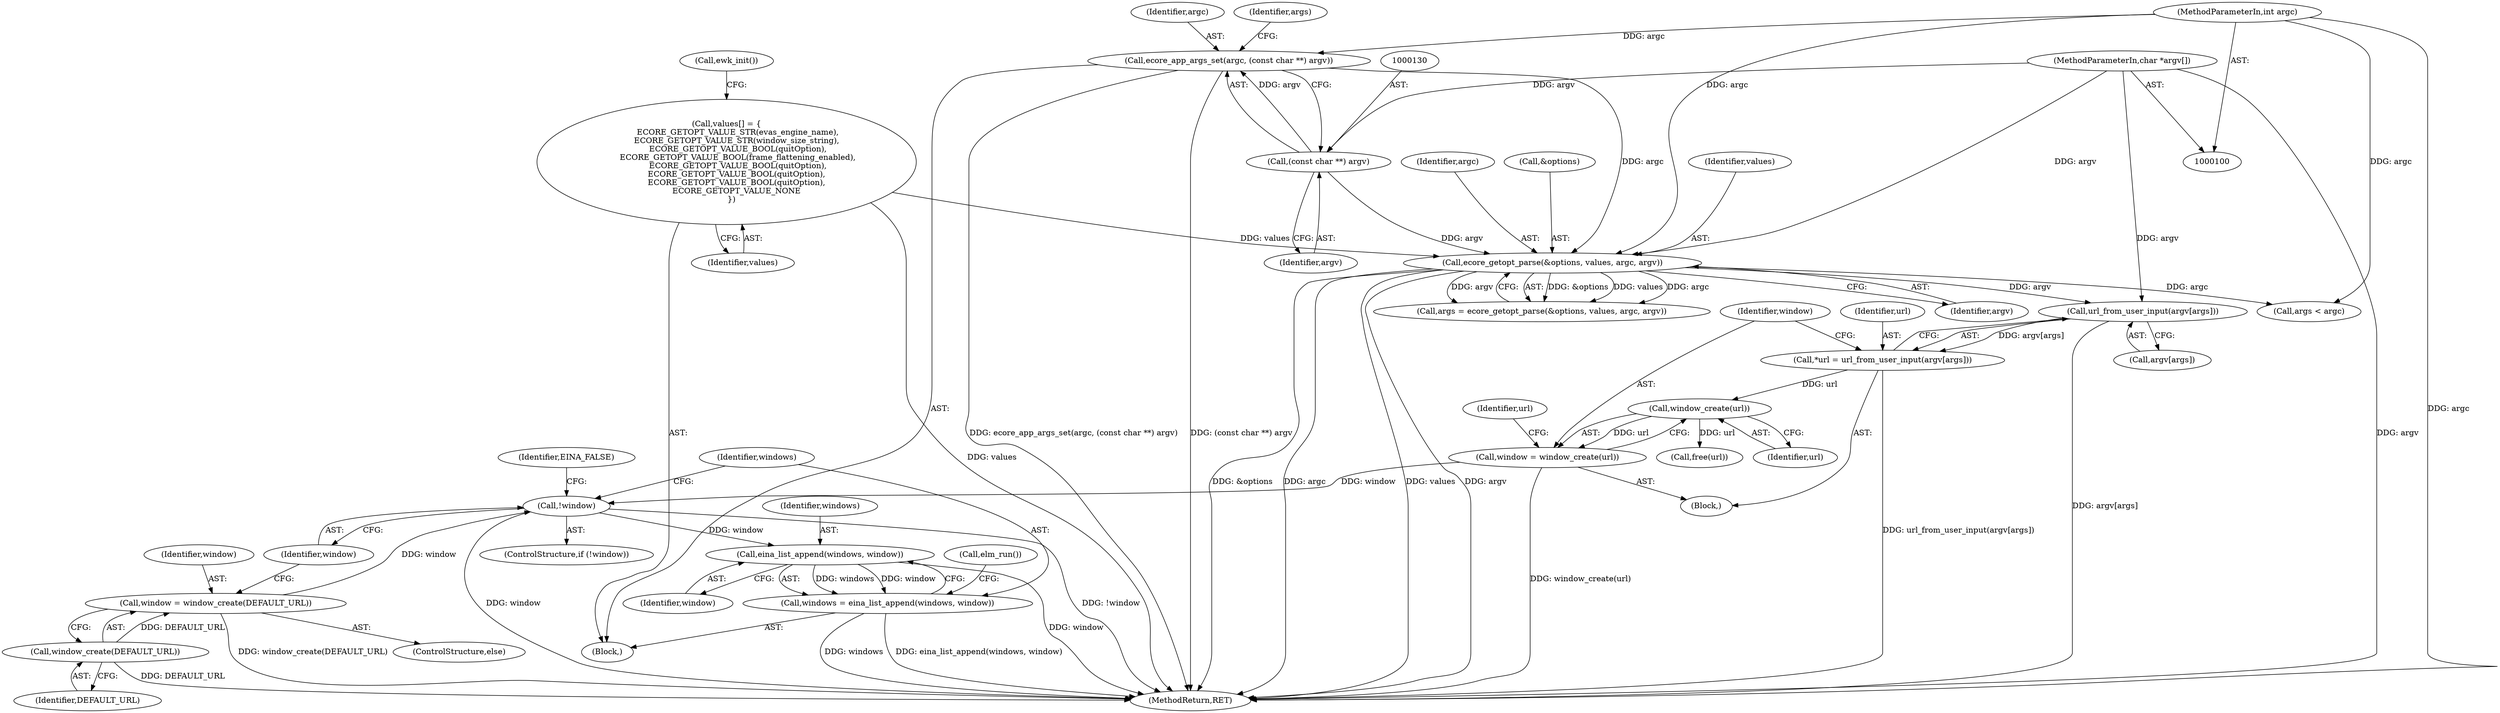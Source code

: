 digraph "0_Chrome_46afbe7f7f55280947e9c06c429a68983ba9d8dd@pointer" {
"1000212" [label="(Call,eina_list_append(windows, window))"];
"1000204" [label="(Call,!window)"];
"1000199" [label="(Call,window = window_create(DEFAULT_URL))"];
"1000201" [label="(Call,window_create(DEFAULT_URL))"];
"1000192" [label="(Call,window = window_create(url))"];
"1000194" [label="(Call,window_create(url))"];
"1000186" [label="(Call,*url = url_from_user_input(argv[args]))"];
"1000188" [label="(Call,url_from_user_input(argv[args]))"];
"1000134" [label="(Call,ecore_getopt_parse(&options, values, argc, argv))"];
"1000118" [label="(Call,values[] = {\n         ECORE_GETOPT_VALUE_STR(evas_engine_name),\n        ECORE_GETOPT_VALUE_STR(window_size_string),\n         ECORE_GETOPT_VALUE_BOOL(quitOption),\n         ECORE_GETOPT_VALUE_BOOL(frame_flattening_enabled),\n         ECORE_GETOPT_VALUE_BOOL(quitOption),\n        ECORE_GETOPT_VALUE_BOOL(quitOption),\n        ECORE_GETOPT_VALUE_BOOL(quitOption),\n        ECORE_GETOPT_VALUE_NONE\n    })"];
"1000127" [label="(Call,ecore_app_args_set(argc, (const char **) argv))"];
"1000101" [label="(MethodParameterIn,int argc)"];
"1000129" [label="(Call,(const char **) argv)"];
"1000102" [label="(MethodParameterIn,char *argv[])"];
"1000210" [label="(Call,windows = eina_list_append(windows, window))"];
"1000203" [label="(ControlStructure,if (!window))"];
"1000193" [label="(Identifier,window)"];
"1000186" [label="(Call,*url = url_from_user_input(argv[args]))"];
"1000197" [label="(Identifier,url)"];
"1000103" [label="(Block,)"];
"1000205" [label="(Identifier,window)"];
"1000127" [label="(Call,ecore_app_args_set(argc, (const char **) argv))"];
"1000210" [label="(Call,windows = eina_list_append(windows, window))"];
"1000134" [label="(Call,ecore_getopt_parse(&options, values, argc, argv))"];
"1000202" [label="(Identifier,DEFAULT_URL)"];
"1000137" [label="(Identifier,values)"];
"1000204" [label="(Call,!window)"];
"1000192" [label="(Call,window = window_create(url))"];
"1000138" [label="(Identifier,argc)"];
"1000133" [label="(Identifier,args)"];
"1000213" [label="(Identifier,windows)"];
"1000101" [label="(MethodParameterIn,int argc)"];
"1000194" [label="(Call,window_create(url))"];
"1000131" [label="(Identifier,argv)"];
"1000215" [label="(Call,elm_run())"];
"1000132" [label="(Call,args = ecore_getopt_parse(&options, values, argc, argv))"];
"1000102" [label="(MethodParameterIn,char *argv[])"];
"1000198" [label="(ControlStructure,else)"];
"1000189" [label="(Call,argv[args])"];
"1000184" [label="(Block,)"];
"1000201" [label="(Call,window_create(DEFAULT_URL))"];
"1000129" [label="(Call,(const char **) argv)"];
"1000200" [label="(Identifier,window)"];
"1000135" [label="(Call,&options)"];
"1000139" [label="(Identifier,argv)"];
"1000199" [label="(Call,window = window_create(DEFAULT_URL))"];
"1000208" [label="(Identifier,EINA_FALSE)"];
"1000119" [label="(Identifier,values)"];
"1000195" [label="(Identifier,url)"];
"1000212" [label="(Call,eina_list_append(windows, window))"];
"1000128" [label="(Identifier,argc)"];
"1000220" [label="(MethodReturn,RET)"];
"1000188" [label="(Call,url_from_user_input(argv[args]))"];
"1000211" [label="(Identifier,windows)"];
"1000122" [label="(Call,ewk_init())"];
"1000181" [label="(Call,args < argc)"];
"1000214" [label="(Identifier,window)"];
"1000187" [label="(Identifier,url)"];
"1000118" [label="(Call,values[] = {\n         ECORE_GETOPT_VALUE_STR(evas_engine_name),\n        ECORE_GETOPT_VALUE_STR(window_size_string),\n         ECORE_GETOPT_VALUE_BOOL(quitOption),\n         ECORE_GETOPT_VALUE_BOOL(frame_flattening_enabled),\n         ECORE_GETOPT_VALUE_BOOL(quitOption),\n        ECORE_GETOPT_VALUE_BOOL(quitOption),\n        ECORE_GETOPT_VALUE_BOOL(quitOption),\n        ECORE_GETOPT_VALUE_NONE\n    })"];
"1000196" [label="(Call,free(url))"];
"1000212" -> "1000210"  [label="AST: "];
"1000212" -> "1000214"  [label="CFG: "];
"1000213" -> "1000212"  [label="AST: "];
"1000214" -> "1000212"  [label="AST: "];
"1000210" -> "1000212"  [label="CFG: "];
"1000212" -> "1000220"  [label="DDG: window"];
"1000212" -> "1000210"  [label="DDG: windows"];
"1000212" -> "1000210"  [label="DDG: window"];
"1000204" -> "1000212"  [label="DDG: window"];
"1000204" -> "1000203"  [label="AST: "];
"1000204" -> "1000205"  [label="CFG: "];
"1000205" -> "1000204"  [label="AST: "];
"1000208" -> "1000204"  [label="CFG: "];
"1000211" -> "1000204"  [label="CFG: "];
"1000204" -> "1000220"  [label="DDG: window"];
"1000204" -> "1000220"  [label="DDG: !window"];
"1000199" -> "1000204"  [label="DDG: window"];
"1000192" -> "1000204"  [label="DDG: window"];
"1000199" -> "1000198"  [label="AST: "];
"1000199" -> "1000201"  [label="CFG: "];
"1000200" -> "1000199"  [label="AST: "];
"1000201" -> "1000199"  [label="AST: "];
"1000205" -> "1000199"  [label="CFG: "];
"1000199" -> "1000220"  [label="DDG: window_create(DEFAULT_URL)"];
"1000201" -> "1000199"  [label="DDG: DEFAULT_URL"];
"1000201" -> "1000202"  [label="CFG: "];
"1000202" -> "1000201"  [label="AST: "];
"1000201" -> "1000220"  [label="DDG: DEFAULT_URL"];
"1000192" -> "1000184"  [label="AST: "];
"1000192" -> "1000194"  [label="CFG: "];
"1000193" -> "1000192"  [label="AST: "];
"1000194" -> "1000192"  [label="AST: "];
"1000197" -> "1000192"  [label="CFG: "];
"1000192" -> "1000220"  [label="DDG: window_create(url)"];
"1000194" -> "1000192"  [label="DDG: url"];
"1000194" -> "1000195"  [label="CFG: "];
"1000195" -> "1000194"  [label="AST: "];
"1000186" -> "1000194"  [label="DDG: url"];
"1000194" -> "1000196"  [label="DDG: url"];
"1000186" -> "1000184"  [label="AST: "];
"1000186" -> "1000188"  [label="CFG: "];
"1000187" -> "1000186"  [label="AST: "];
"1000188" -> "1000186"  [label="AST: "];
"1000193" -> "1000186"  [label="CFG: "];
"1000186" -> "1000220"  [label="DDG: url_from_user_input(argv[args])"];
"1000188" -> "1000186"  [label="DDG: argv[args]"];
"1000188" -> "1000189"  [label="CFG: "];
"1000189" -> "1000188"  [label="AST: "];
"1000188" -> "1000220"  [label="DDG: argv[args]"];
"1000134" -> "1000188"  [label="DDG: argv"];
"1000102" -> "1000188"  [label="DDG: argv"];
"1000134" -> "1000132"  [label="AST: "];
"1000134" -> "1000139"  [label="CFG: "];
"1000135" -> "1000134"  [label="AST: "];
"1000137" -> "1000134"  [label="AST: "];
"1000138" -> "1000134"  [label="AST: "];
"1000139" -> "1000134"  [label="AST: "];
"1000132" -> "1000134"  [label="CFG: "];
"1000134" -> "1000220"  [label="DDG: argv"];
"1000134" -> "1000220"  [label="DDG: &options"];
"1000134" -> "1000220"  [label="DDG: argc"];
"1000134" -> "1000220"  [label="DDG: values"];
"1000134" -> "1000132"  [label="DDG: &options"];
"1000134" -> "1000132"  [label="DDG: values"];
"1000134" -> "1000132"  [label="DDG: argc"];
"1000134" -> "1000132"  [label="DDG: argv"];
"1000118" -> "1000134"  [label="DDG: values"];
"1000127" -> "1000134"  [label="DDG: argc"];
"1000101" -> "1000134"  [label="DDG: argc"];
"1000129" -> "1000134"  [label="DDG: argv"];
"1000102" -> "1000134"  [label="DDG: argv"];
"1000134" -> "1000181"  [label="DDG: argc"];
"1000118" -> "1000103"  [label="AST: "];
"1000118" -> "1000119"  [label="CFG: "];
"1000119" -> "1000118"  [label="AST: "];
"1000122" -> "1000118"  [label="CFG: "];
"1000118" -> "1000220"  [label="DDG: values"];
"1000127" -> "1000103"  [label="AST: "];
"1000127" -> "1000129"  [label="CFG: "];
"1000128" -> "1000127"  [label="AST: "];
"1000129" -> "1000127"  [label="AST: "];
"1000133" -> "1000127"  [label="CFG: "];
"1000127" -> "1000220"  [label="DDG: (const char **) argv"];
"1000127" -> "1000220"  [label="DDG: ecore_app_args_set(argc, (const char **) argv)"];
"1000101" -> "1000127"  [label="DDG: argc"];
"1000129" -> "1000127"  [label="DDG: argv"];
"1000101" -> "1000100"  [label="AST: "];
"1000101" -> "1000220"  [label="DDG: argc"];
"1000101" -> "1000181"  [label="DDG: argc"];
"1000129" -> "1000131"  [label="CFG: "];
"1000130" -> "1000129"  [label="AST: "];
"1000131" -> "1000129"  [label="AST: "];
"1000102" -> "1000129"  [label="DDG: argv"];
"1000102" -> "1000100"  [label="AST: "];
"1000102" -> "1000220"  [label="DDG: argv"];
"1000210" -> "1000103"  [label="AST: "];
"1000211" -> "1000210"  [label="AST: "];
"1000215" -> "1000210"  [label="CFG: "];
"1000210" -> "1000220"  [label="DDG: eina_list_append(windows, window)"];
"1000210" -> "1000220"  [label="DDG: windows"];
}
